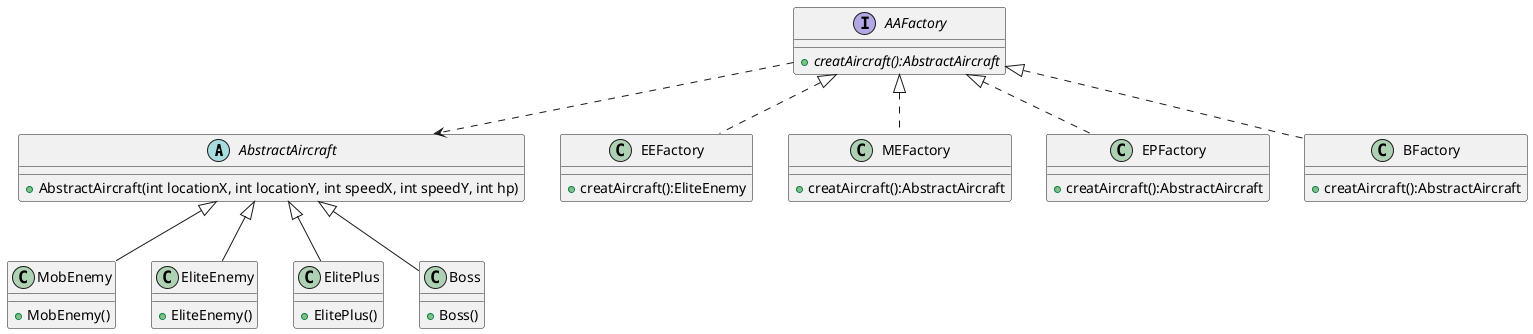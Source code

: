 @startuml
'https://plantuml.com/sequence-diagram

abstract class AbstractAircraft
{
    + AbstractAircraft(int locationX, int locationY, int speedX, int speedY, int hp)

 }

 class MobEnemy {
     + MobEnemy()

 }
 AbstractAircraft <|-- MobEnemy

class EliteEnemy {

    + EliteEnemy()

}
AbstractAircraft <|-- EliteEnemy

class ElitePlus {

    + ElitePlus()

}
AbstractAircraft <|-- ElitePlus

class Boss {

    + Boss()

}
AbstractAircraft <|-- Boss

interface AAFactory {
    + {abstract} creatAircraft():AbstractAircraft
}
AAFactory ..> AbstractAircraft

class EEFactory{
    + creatAircraft():EliteEnemy
}
AAFactory <|.. EEFactory

class MEFactory{
    + creatAircraft():AbstractAircraft
}
AAFactory <|.. MEFactory

class EPFactory{
    + creatAircraft():AbstractAircraft
}
AAFactory <|.. EPFactory

class BFactory{
    + creatAircraft():AbstractAircraft
}
AAFactory <|.. BFactory
@enduml